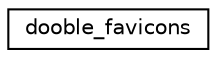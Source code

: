 digraph "Graphical Class Hierarchy"
{
 // LATEX_PDF_SIZE
  edge [fontname="Helvetica",fontsize="10",labelfontname="Helvetica",labelfontsize="10"];
  node [fontname="Helvetica",fontsize="10",shape=record];
  rankdir="LR";
  Node0 [label="dooble_favicons",height=0.2,width=0.4,color="black", fillcolor="white", style="filled",URL="$classdooble__favicons.html",tooltip=" "];
}
